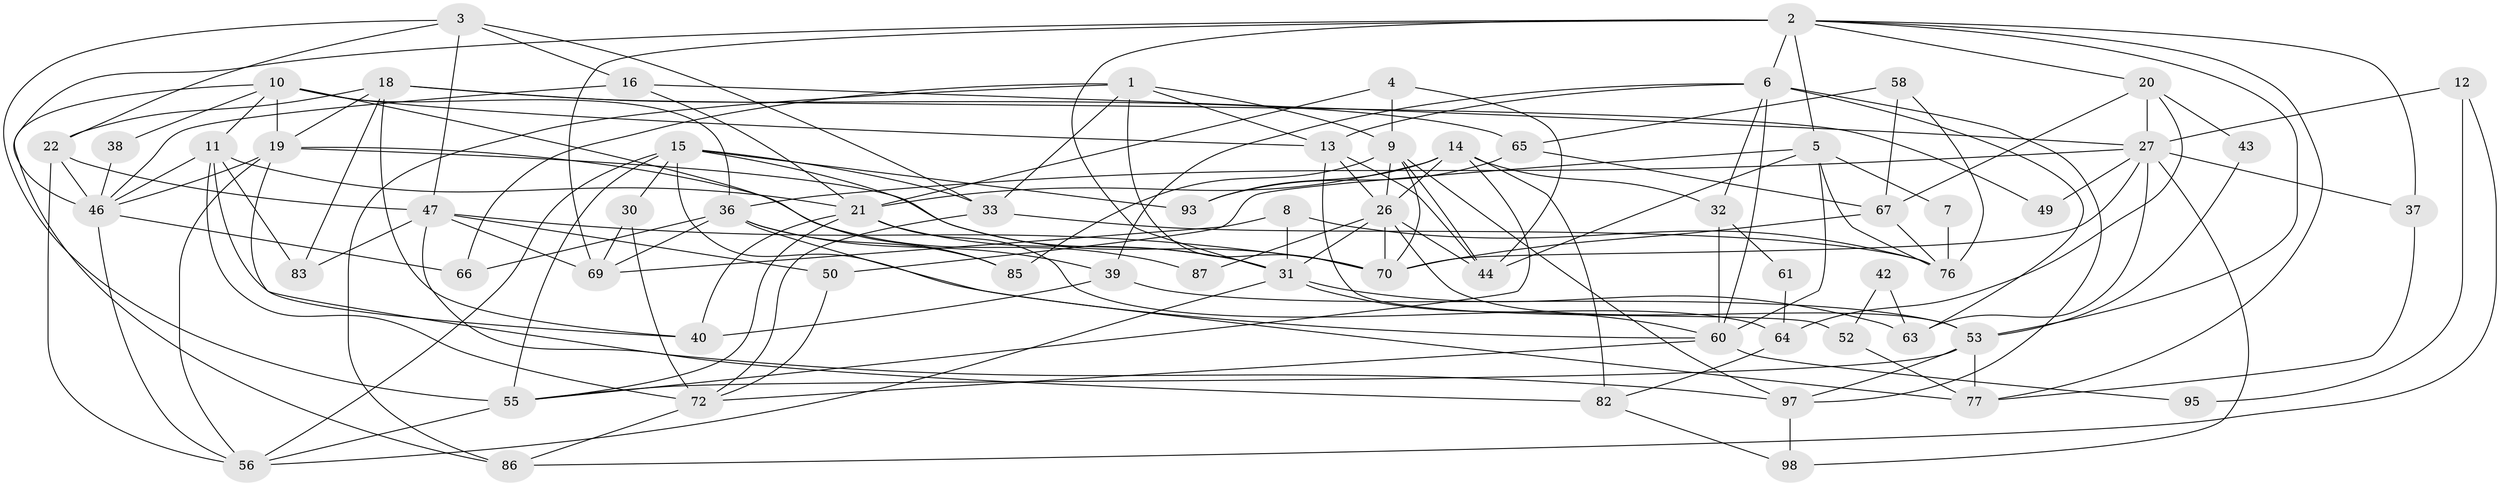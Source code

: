 // original degree distribution, {3: 0.29591836734693877, 7: 0.02040816326530612, 5: 0.19387755102040816, 4: 0.2653061224489796, 2: 0.10204081632653061, 6: 0.12244897959183673}
// Generated by graph-tools (version 1.1) at 2025/41/03/06/25 10:41:57]
// undirected, 65 vertices, 158 edges
graph export_dot {
graph [start="1"]
  node [color=gray90,style=filled];
  1 [super="+17"];
  2 [super="+81"];
  3 [super="+45"];
  4;
  5 [super="+75"];
  6 [super="+23"];
  7;
  8 [super="+28"];
  9 [super="+29"];
  10 [super="+41"];
  11 [super="+51"];
  12;
  13 [super="+74"];
  14 [super="+73"];
  15 [super="+68"];
  16 [super="+24"];
  18 [super="+89"];
  19 [super="+25"];
  20 [super="+48"];
  21 [super="+92"];
  22 [super="+88"];
  26 [super="+34"];
  27 [super="+78"];
  30;
  31 [super="+35"];
  32;
  33 [super="+94"];
  36 [super="+57"];
  37;
  38;
  39;
  40 [super="+54"];
  42;
  43;
  44;
  46 [super="+59"];
  47;
  49;
  50;
  52;
  53 [super="+84"];
  55 [super="+62"];
  56 [super="+80"];
  58;
  60 [super="+71"];
  61;
  63;
  64;
  65;
  66;
  67 [super="+96"];
  69 [super="+79"];
  70 [super="+90"];
  72;
  76;
  77 [super="+91"];
  82;
  83;
  85;
  86;
  87;
  93;
  95;
  97;
  98;
  1 -- 13;
  1 -- 33;
  1 -- 66;
  1 -- 86;
  1 -- 9;
  1 -- 70;
  2 -- 5;
  2 -- 69 [weight=2];
  2 -- 77;
  2 -- 46;
  2 -- 53;
  2 -- 6;
  2 -- 20;
  2 -- 37;
  2 -- 31;
  3 -- 16 [weight=2];
  3 -- 47;
  3 -- 33;
  3 -- 22 [weight=2];
  3 -- 55;
  4 -- 44;
  4 -- 9;
  4 -- 21;
  5 -- 50;
  5 -- 44;
  5 -- 76;
  5 -- 60;
  5 -- 7;
  6 -- 39;
  6 -- 13;
  6 -- 97;
  6 -- 32;
  6 -- 60;
  6 -- 63;
  7 -- 76;
  8 -- 69;
  8 -- 76;
  8 -- 31;
  9 -- 26;
  9 -- 70;
  9 -- 97;
  9 -- 44;
  9 -- 85;
  10 -- 86;
  10 -- 36;
  10 -- 38;
  10 -- 85;
  10 -- 11;
  10 -- 19;
  10 -- 13;
  11 -- 83;
  11 -- 46;
  11 -- 40;
  11 -- 72;
  11 -- 21;
  12 -- 86;
  12 -- 95;
  12 -- 27;
  13 -- 52;
  13 -- 44;
  13 -- 26;
  14 -- 93;
  14 -- 21;
  14 -- 32;
  14 -- 82;
  14 -- 55;
  14 -- 26;
  15 -- 55;
  15 -- 33;
  15 -- 60;
  15 -- 31;
  15 -- 56;
  15 -- 93;
  15 -- 30;
  16 -- 46;
  16 -- 27;
  16 -- 21;
  18 -- 40;
  18 -- 65;
  18 -- 83;
  18 -- 22;
  18 -- 49;
  18 -- 19;
  19 -- 70;
  19 -- 87;
  19 -- 56;
  19 -- 97;
  19 -- 46;
  20 -- 64;
  20 -- 27;
  20 -- 43;
  20 -- 67;
  21 -- 40;
  21 -- 55;
  21 -- 64;
  21 -- 31;
  22 -- 56;
  22 -- 46;
  22 -- 47;
  26 -- 44;
  26 -- 87;
  26 -- 53;
  26 -- 31;
  26 -- 70;
  27 -- 49;
  27 -- 63;
  27 -- 98;
  27 -- 37;
  27 -- 36;
  27 -- 70;
  30 -- 72;
  30 -- 69;
  31 -- 56;
  31 -- 63;
  31 -- 60;
  32 -- 60;
  32 -- 61;
  33 -- 72;
  33 -- 76;
  36 -- 66;
  36 -- 77;
  36 -- 85;
  36 -- 39;
  36 -- 69;
  37 -- 77;
  38 -- 46;
  39 -- 40;
  39 -- 53;
  42 -- 52;
  42 -- 63;
  43 -- 53;
  46 -- 66;
  46 -- 56;
  47 -- 69;
  47 -- 50;
  47 -- 82;
  47 -- 83;
  47 -- 70;
  50 -- 72;
  52 -- 77;
  53 -- 55;
  53 -- 97;
  53 -- 77;
  55 -- 56;
  58 -- 76;
  58 -- 65;
  58 -- 67;
  60 -- 72;
  60 -- 95;
  61 -- 64;
  64 -- 82;
  65 -- 67;
  65 -- 93;
  67 -- 76;
  67 -- 70;
  72 -- 86;
  82 -- 98;
  97 -- 98;
}
